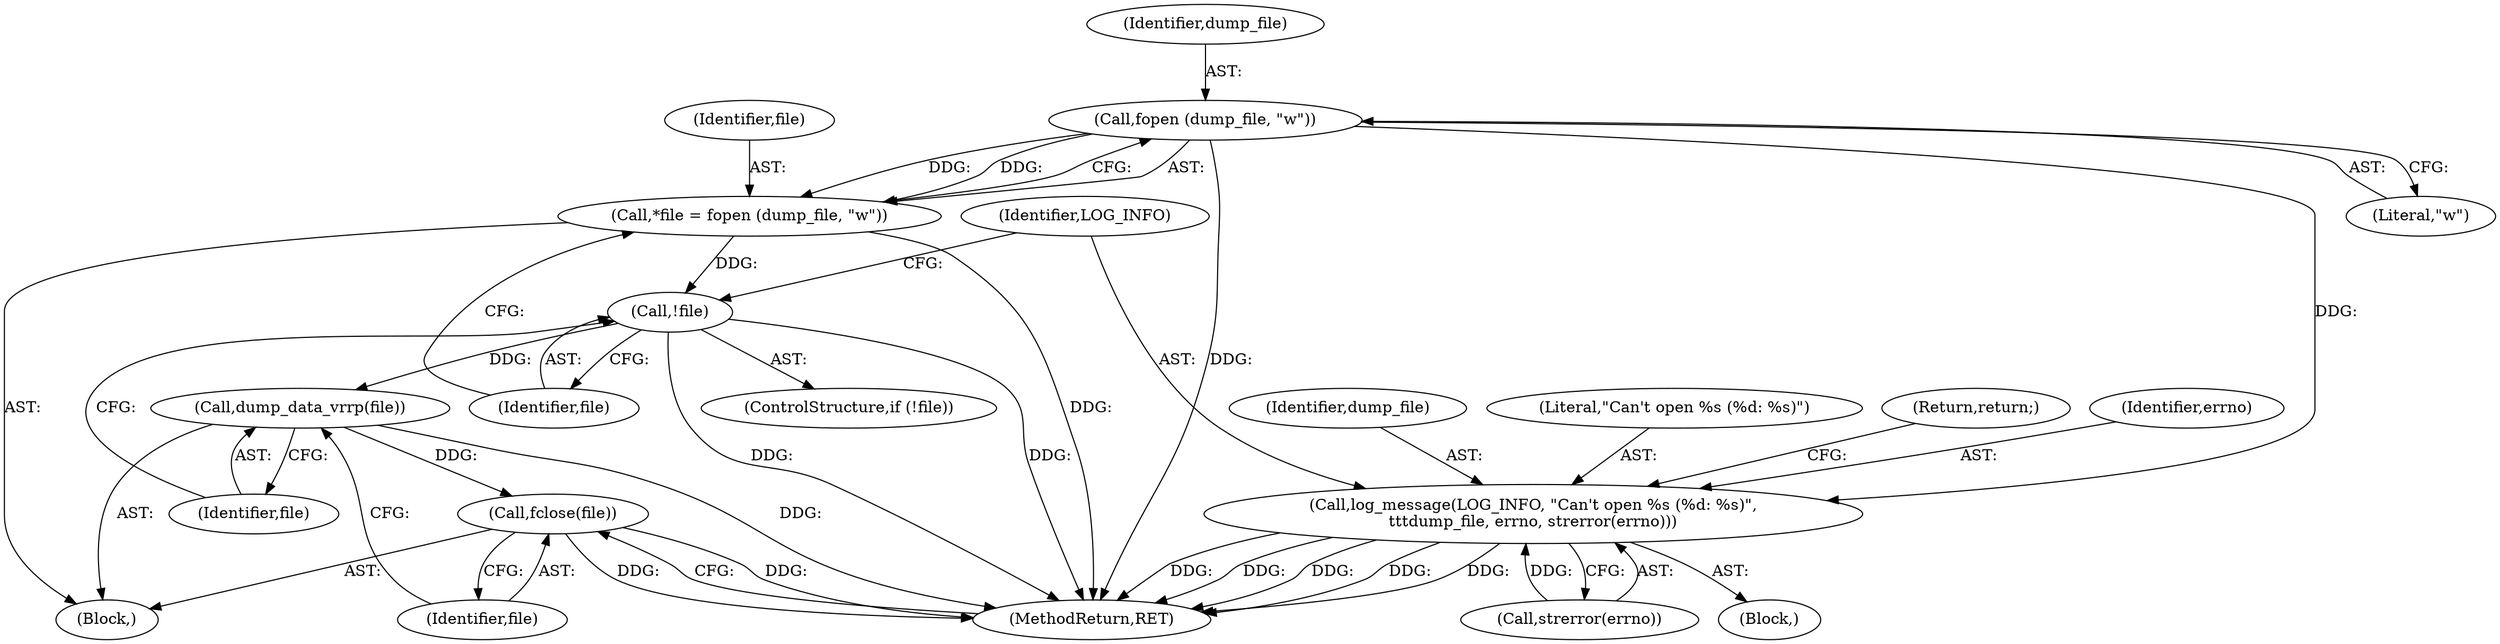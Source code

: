 digraph "0_keepalived_04f2d32871bb3b11d7dc024039952f2fe2750306_5@API" {
"1000106" [label="(Call,fopen (dump_file, \"w\"))"];
"1000104" [label="(Call,*file = fopen (dump_file, \"w\"))"];
"1000110" [label="(Call,!file)"];
"1000121" [label="(Call,dump_data_vrrp(file))"];
"1000123" [label="(Call,fclose(file))"];
"1000113" [label="(Call,log_message(LOG_INFO, \"Can't open %s (%d: %s)\",\n\t\t\tdump_file, errno, strerror(errno)))"];
"1000116" [label="(Identifier,dump_file)"];
"1000124" [label="(Identifier,file)"];
"1000114" [label="(Identifier,LOG_INFO)"];
"1000118" [label="(Call,strerror(errno))"];
"1000123" [label="(Call,fclose(file))"];
"1000125" [label="(MethodReturn,RET)"];
"1000115" [label="(Literal,\"Can't open %s (%d: %s)\")"];
"1000120" [label="(Return,return;)"];
"1000105" [label="(Identifier,file)"];
"1000110" [label="(Call,!file)"];
"1000108" [label="(Literal,\"w\")"];
"1000117" [label="(Identifier,errno)"];
"1000107" [label="(Identifier,dump_file)"];
"1000106" [label="(Call,fopen (dump_file, \"w\"))"];
"1000121" [label="(Call,dump_data_vrrp(file))"];
"1000111" [label="(Identifier,file)"];
"1000112" [label="(Block,)"];
"1000102" [label="(Block,)"];
"1000113" [label="(Call,log_message(LOG_INFO, \"Can't open %s (%d: %s)\",\n\t\t\tdump_file, errno, strerror(errno)))"];
"1000109" [label="(ControlStructure,if (!file))"];
"1000122" [label="(Identifier,file)"];
"1000104" [label="(Call,*file = fopen (dump_file, \"w\"))"];
"1000106" -> "1000104"  [label="AST: "];
"1000106" -> "1000108"  [label="CFG: "];
"1000107" -> "1000106"  [label="AST: "];
"1000108" -> "1000106"  [label="AST: "];
"1000104" -> "1000106"  [label="CFG: "];
"1000106" -> "1000125"  [label="DDG: "];
"1000106" -> "1000104"  [label="DDG: "];
"1000106" -> "1000104"  [label="DDG: "];
"1000106" -> "1000113"  [label="DDG: "];
"1000104" -> "1000102"  [label="AST: "];
"1000105" -> "1000104"  [label="AST: "];
"1000111" -> "1000104"  [label="CFG: "];
"1000104" -> "1000125"  [label="DDG: "];
"1000104" -> "1000110"  [label="DDG: "];
"1000110" -> "1000109"  [label="AST: "];
"1000110" -> "1000111"  [label="CFG: "];
"1000111" -> "1000110"  [label="AST: "];
"1000114" -> "1000110"  [label="CFG: "];
"1000122" -> "1000110"  [label="CFG: "];
"1000110" -> "1000125"  [label="DDG: "];
"1000110" -> "1000125"  [label="DDG: "];
"1000110" -> "1000121"  [label="DDG: "];
"1000121" -> "1000102"  [label="AST: "];
"1000121" -> "1000122"  [label="CFG: "];
"1000122" -> "1000121"  [label="AST: "];
"1000124" -> "1000121"  [label="CFG: "];
"1000121" -> "1000125"  [label="DDG: "];
"1000121" -> "1000123"  [label="DDG: "];
"1000123" -> "1000102"  [label="AST: "];
"1000123" -> "1000124"  [label="CFG: "];
"1000124" -> "1000123"  [label="AST: "];
"1000125" -> "1000123"  [label="CFG: "];
"1000123" -> "1000125"  [label="DDG: "];
"1000123" -> "1000125"  [label="DDG: "];
"1000113" -> "1000112"  [label="AST: "];
"1000113" -> "1000118"  [label="CFG: "];
"1000114" -> "1000113"  [label="AST: "];
"1000115" -> "1000113"  [label="AST: "];
"1000116" -> "1000113"  [label="AST: "];
"1000117" -> "1000113"  [label="AST: "];
"1000118" -> "1000113"  [label="AST: "];
"1000120" -> "1000113"  [label="CFG: "];
"1000113" -> "1000125"  [label="DDG: "];
"1000113" -> "1000125"  [label="DDG: "];
"1000113" -> "1000125"  [label="DDG: "];
"1000113" -> "1000125"  [label="DDG: "];
"1000113" -> "1000125"  [label="DDG: "];
"1000118" -> "1000113"  [label="DDG: "];
}
